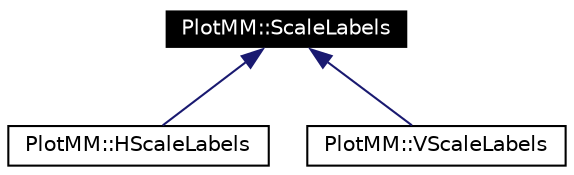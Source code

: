 digraph G
{
  edge [fontname="Helvetica",fontsize=10,labelfontname="Helvetica",labelfontsize=10];
  node [fontname="Helvetica",fontsize=10,shape=record];
  Node1 [label="PlotMM::ScaleLabels",height=0.2,width=0.4,color="white", fillcolor="black", style="filled" fontcolor="white"];
  Node1 -> Node2 [dir=back,color="midnightblue",fontsize=10,style="solid",fontname="Helvetica"];
  Node2 [label="PlotMM::HScaleLabels",height=0.2,width=0.4,color="black", fillcolor="white", style="filled",URL="$class_plot_m_m_1_1_h_scale_labels.html"];
  Node1 -> Node3 [dir=back,color="midnightblue",fontsize=10,style="solid",fontname="Helvetica"];
  Node3 [label="PlotMM::VScaleLabels",height=0.2,width=0.4,color="black", fillcolor="white", style="filled",URL="$class_plot_m_m_1_1_v_scale_labels.html"];
}
